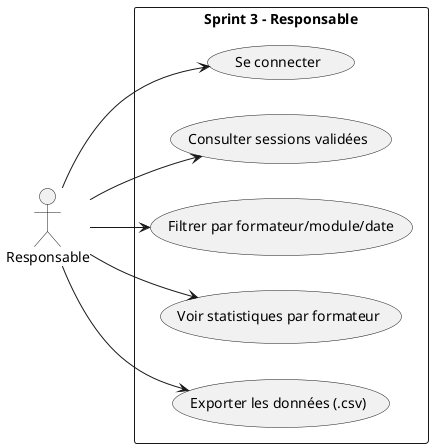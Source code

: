@startuml
left to right direction
skinparam packageStyle rectangle

actor Responsable

rectangle "Sprint 3 - Responsable" {

  usecase "Se connecter"
  usecase "Consulter sessions validées"
  usecase "Filtrer par formateur/module/date"
  usecase "Voir statistiques par formateur"
  usecase "Exporter les données (.csv)"

  Responsable --> "Se connecter"
  Responsable --> "Consulter sessions validées"
  Responsable --> "Filtrer par formateur/module/date"
  Responsable --> "Voir statistiques par formateur"
  Responsable --> "Exporter les données (.csv)"
}
@enduml
